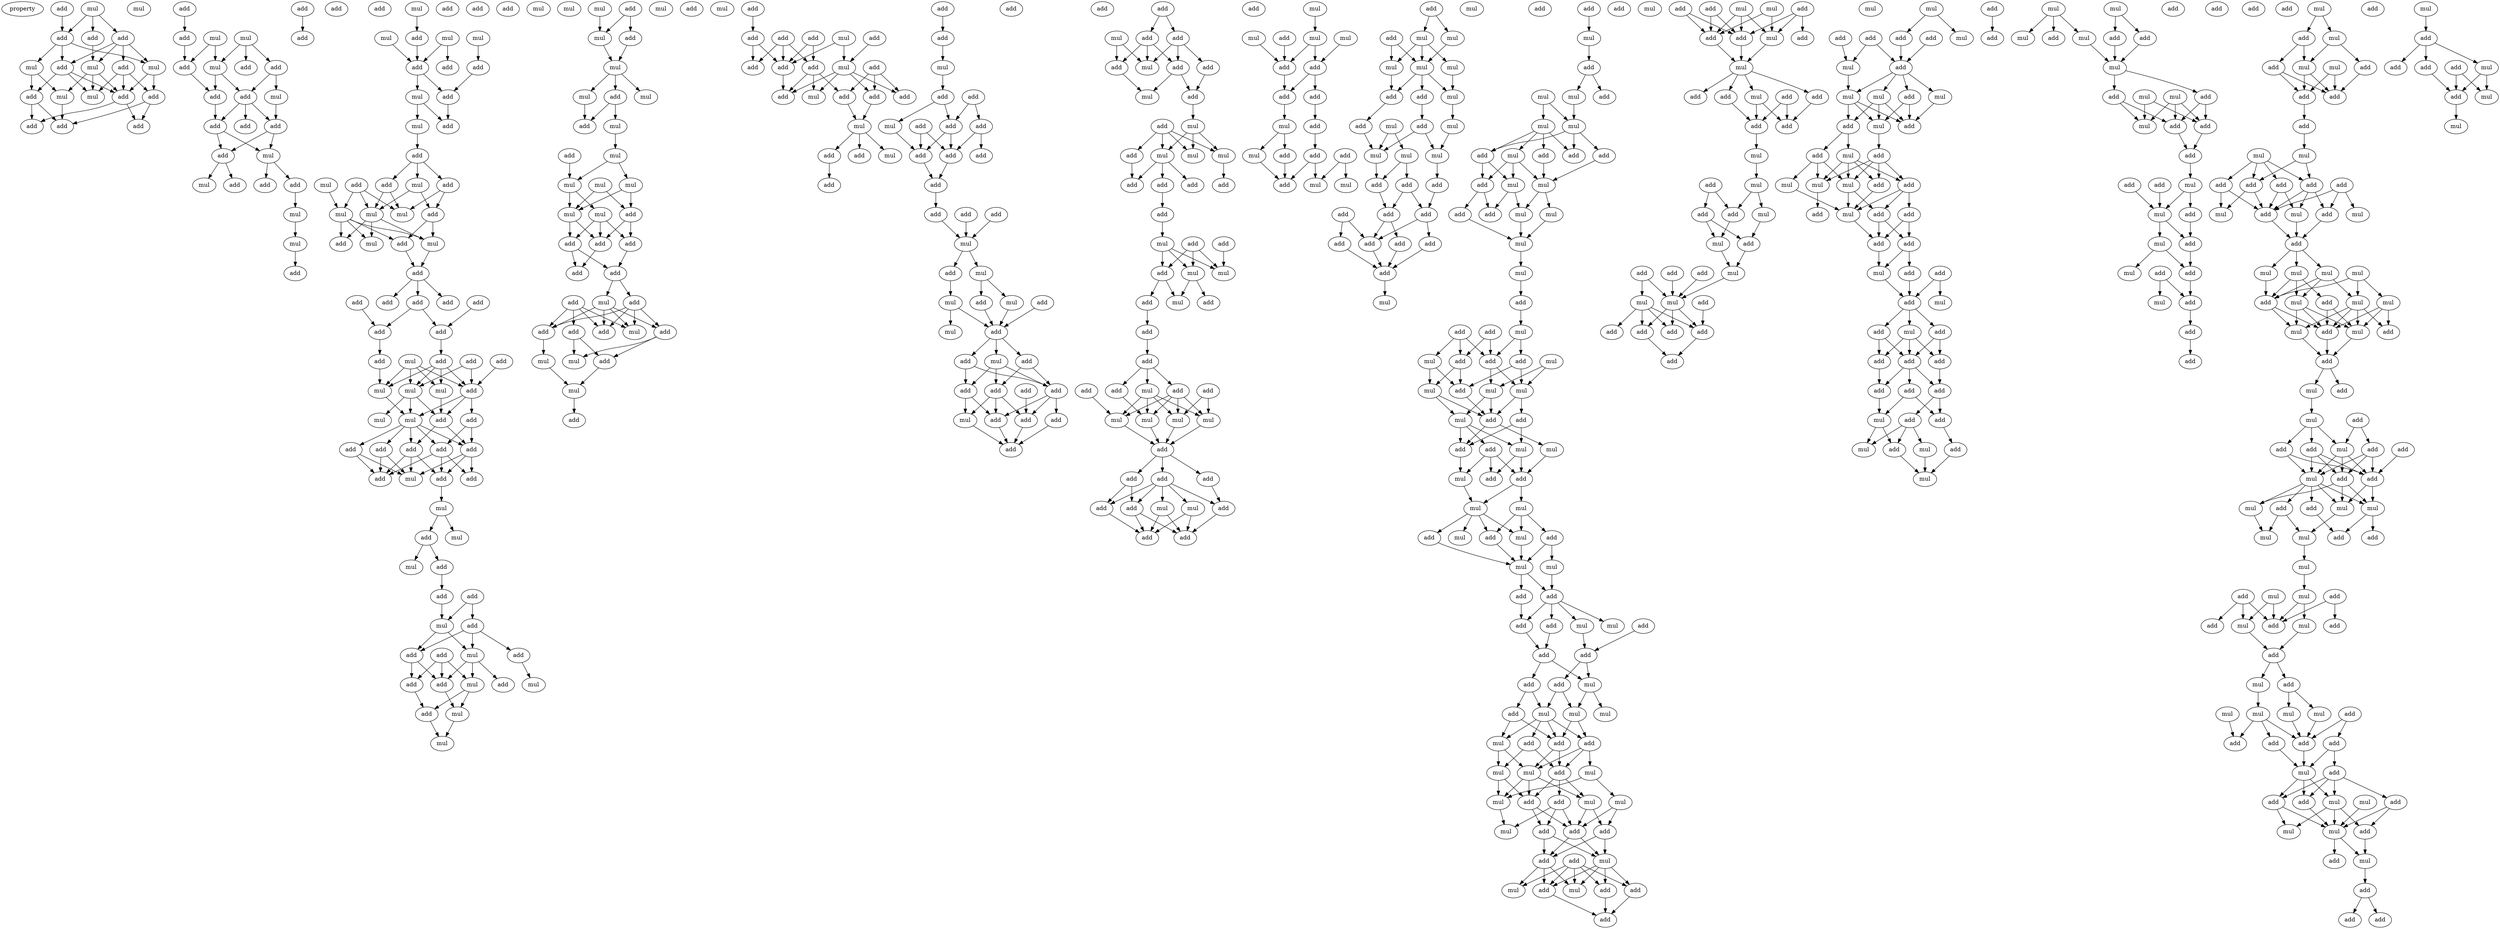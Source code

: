 digraph {
    node [fontcolor=black]
    property [mul=2,lf=1.9]
    0 [ label = mul ];
    1 [ label = mul ];
    2 [ label = add ];
    3 [ label = add ];
    4 [ label = add ];
    5 [ label = add ];
    6 [ label = mul ];
    7 [ label = add ];
    8 [ label = mul ];
    9 [ label = add ];
    10 [ label = mul ];
    11 [ label = mul ];
    12 [ label = add ];
    13 [ label = add ];
    14 [ label = add ];
    15 [ label = mul ];
    16 [ label = add ];
    17 [ label = add ];
    18 [ label = add ];
    19 [ label = add ];
    20 [ label = add ];
    21 [ label = mul ];
    22 [ label = mul ];
    23 [ label = add ];
    24 [ label = add ];
    25 [ label = mul ];
    26 [ label = add ];
    27 [ label = add ];
    28 [ label = add ];
    29 [ label = mul ];
    30 [ label = add ];
    31 [ label = add ];
    32 [ label = add ];
    33 [ label = add ];
    34 [ label = mul ];
    35 [ label = add ];
    36 [ label = add ];
    37 [ label = add ];
    38 [ label = mul ];
    39 [ label = add ];
    40 [ label = add ];
    41 [ label = mul ];
    42 [ label = add ];
    43 [ label = mul ];
    44 [ label = add ];
    45 [ label = add ];
    46 [ label = mul ];
    47 [ label = mul ];
    48 [ label = add ];
    49 [ label = mul ];
    50 [ label = mul ];
    51 [ label = add ];
    52 [ label = add ];
    53 [ label = add ];
    54 [ label = add ];
    55 [ label = mul ];
    56 [ label = mul ];
    57 [ label = add ];
    58 [ label = add ];
    59 [ label = add ];
    60 [ label = add ];
    61 [ label = add ];
    62 [ label = mul ];
    63 [ label = mul ];
    64 [ label = add ];
    65 [ label = mul ];
    66 [ label = mul ];
    67 [ label = mul ];
    68 [ label = mul ];
    69 [ label = add ];
    70 [ label = mul ];
    71 [ label = add ];
    72 [ label = add ];
    73 [ label = add ];
    74 [ label = add ];
    75 [ label = add ];
    76 [ label = add ];
    77 [ label = add ];
    78 [ label = add ];
    79 [ label = add ];
    80 [ label = mul ];
    81 [ label = add ];
    82 [ label = add ];
    83 [ label = add ];
    84 [ label = add ];
    85 [ label = mul ];
    86 [ label = add ];
    87 [ label = mul ];
    88 [ label = mul ];
    89 [ label = mul ];
    90 [ label = mul ];
    91 [ label = add ];
    92 [ label = add ];
    93 [ label = add ];
    94 [ label = add ];
    95 [ label = add ];
    96 [ label = add ];
    97 [ label = add ];
    98 [ label = add ];
    99 [ label = add ];
    100 [ label = mul ];
    101 [ label = add ];
    102 [ label = mul ];
    103 [ label = add ];
    104 [ label = add ];
    105 [ label = add ];
    106 [ label = mul ];
    107 [ label = mul ];
    108 [ label = add ];
    109 [ label = add ];
    110 [ label = add ];
    111 [ label = add ];
    112 [ label = mul ];
    113 [ label = add ];
    114 [ label = mul ];
    115 [ label = add ];
    116 [ label = add ];
    117 [ label = add ];
    118 [ label = mul ];
    119 [ label = add ];
    120 [ label = add ];
    121 [ label = mul ];
    122 [ label = mul ];
    123 [ label = add ];
    124 [ label = add ];
    125 [ label = mul ];
    126 [ label = mul ];
    127 [ label = mul ];
    128 [ label = mul ];
    129 [ label = add ];
    130 [ label = mul ];
    131 [ label = add ];
    132 [ label = mul ];
    133 [ label = add ];
    134 [ label = mul ];
    135 [ label = mul ];
    136 [ label = add ];
    137 [ label = mul ];
    138 [ label = add ];
    139 [ label = mul ];
    140 [ label = mul ];
    141 [ label = add ];
    142 [ label = mul ];
    143 [ label = mul ];
    144 [ label = mul ];
    145 [ label = add ];
    146 [ label = mul ];
    147 [ label = mul ];
    148 [ label = add ];
    149 [ label = add ];
    150 [ label = add ];
    151 [ label = add ];
    152 [ label = add ];
    153 [ label = mul ];
    154 [ label = add ];
    155 [ label = add ];
    156 [ label = mul ];
    157 [ label = add ];
    158 [ label = add ];
    159 [ label = add ];
    160 [ label = add ];
    161 [ label = mul ];
    162 [ label = add ];
    163 [ label = mul ];
    164 [ label = mul ];
    165 [ label = add ];
    166 [ label = mul ];
    167 [ label = add ];
    168 [ label = add ];
    169 [ label = add ];
    170 [ label = add ];
    171 [ label = mul ];
    172 [ label = add ];
    173 [ label = add ];
    174 [ label = add ];
    175 [ label = mul ];
    176 [ label = add ];
    177 [ label = add ];
    178 [ label = mul ];
    179 [ label = add ];
    180 [ label = add ];
    181 [ label = add ];
    182 [ label = add ];
    183 [ label = mul ];
    184 [ label = add ];
    185 [ label = add ];
    186 [ label = add ];
    187 [ label = add ];
    188 [ label = mul ];
    189 [ label = add ];
    190 [ label = add ];
    191 [ label = mul ];
    192 [ label = add ];
    193 [ label = add ];
    194 [ label = add ];
    195 [ label = mul ];
    196 [ label = add ];
    197 [ label = add ];
    198 [ label = add ];
    199 [ label = add ];
    200 [ label = add ];
    201 [ label = add ];
    202 [ label = add ];
    203 [ label = add ];
    204 [ label = add ];
    205 [ label = add ];
    206 [ label = mul ];
    207 [ label = add ];
    208 [ label = mul ];
    209 [ label = add ];
    210 [ label = add ];
    211 [ label = mul ];
    212 [ label = mul ];
    213 [ label = mul ];
    214 [ label = add ];
    215 [ label = add ];
    216 [ label = mul ];
    217 [ label = add ];
    218 [ label = add ];
    219 [ label = add ];
    220 [ label = add ];
    221 [ label = add ];
    222 [ label = add ];
    223 [ label = mul ];
    224 [ label = add ];
    225 [ label = add ];
    226 [ label = add ];
    227 [ label = add ];
    228 [ label = add ];
    229 [ label = add ];
    230 [ label = mul ];
    231 [ label = add ];
    232 [ label = mul ];
    233 [ label = add ];
    234 [ label = add ];
    235 [ label = mul ];
    236 [ label = add ];
    237 [ label = mul ];
    238 [ label = add ];
    239 [ label = mul ];
    240 [ label = add ];
    241 [ label = mul ];
    242 [ label = add ];
    243 [ label = mul ];
    244 [ label = add ];
    245 [ label = add ];
    246 [ label = add ];
    247 [ label = add ];
    248 [ label = add ];
    249 [ label = add ];
    250 [ label = add ];
    251 [ label = mul ];
    252 [ label = mul ];
    253 [ label = add ];
    254 [ label = mul ];
    255 [ label = add ];
    256 [ label = add ];
    257 [ label = mul ];
    258 [ label = add ];
    259 [ label = add ];
    260 [ label = add ];
    261 [ label = add ];
    262 [ label = add ];
    263 [ label = mul ];
    264 [ label = add ];
    265 [ label = mul ];
    266 [ label = mul ];
    267 [ label = mul ];
    268 [ label = mul ];
    269 [ label = add ];
    270 [ label = add ];
    271 [ label = add ];
    272 [ label = add ];
    273 [ label = mul ];
    274 [ label = add ];
    275 [ label = add ];
    276 [ label = mul ];
    277 [ label = add ];
    278 [ label = add ];
    279 [ label = add ];
    280 [ label = mul ];
    281 [ label = mul ];
    282 [ label = mul ];
    283 [ label = add ];
    284 [ label = mul ];
    285 [ label = add ];
    286 [ label = add ];
    287 [ label = add ];
    288 [ label = add ];
    289 [ label = mul ];
    290 [ label = add ];
    291 [ label = add ];
    292 [ label = add ];
    293 [ label = add ];
    294 [ label = mul ];
    295 [ label = mul ];
    296 [ label = add ];
    297 [ label = mul ];
    298 [ label = add ];
    299 [ label = add ];
    300 [ label = mul ];
    301 [ label = mul ];
    302 [ label = mul ];
    303 [ label = mul ];
    304 [ label = mul ];
    305 [ label = add ];
    306 [ label = add ];
    307 [ label = mul ];
    308 [ label = mul ];
    309 [ label = add ];
    310 [ label = add ];
    311 [ label = mul ];
    312 [ label = mul ];
    313 [ label = mul ];
    314 [ label = mul ];
    315 [ label = add ];
    316 [ label = add ];
    317 [ label = add ];
    318 [ label = add ];
    319 [ label = add ];
    320 [ label = add ];
    321 [ label = add ];
    322 [ label = add ];
    323 [ label = add ];
    324 [ label = mul ];
    325 [ label = add ];
    326 [ label = add ];
    327 [ label = add ];
    328 [ label = add ];
    329 [ label = mul ];
    330 [ label = mul ];
    331 [ label = add ];
    332 [ label = mul ];
    333 [ label = mul ];
    334 [ label = add ];
    335 [ label = mul ];
    336 [ label = mul ];
    337 [ label = mul ];
    338 [ label = add ];
    339 [ label = add ];
    340 [ label = add ];
    341 [ label = add ];
    342 [ label = mul ];
    343 [ label = add ];
    344 [ label = mul ];
    345 [ label = mul ];
    346 [ label = add ];
    347 [ label = mul ];
    348 [ label = add ];
    349 [ label = add ];
    350 [ label = mul ];
    351 [ label = mul ];
    352 [ label = mul ];
    353 [ label = add ];
    354 [ label = add ];
    355 [ label = mul ];
    356 [ label = add ];
    357 [ label = add ];
    358 [ label = mul ];
    359 [ label = add ];
    360 [ label = add ];
    361 [ label = mul ];
    362 [ label = add ];
    363 [ label = mul ];
    364 [ label = mul ];
    365 [ label = mul ];
    366 [ label = add ];
    367 [ label = mul ];
    368 [ label = add ];
    369 [ label = add ];
    370 [ label = add ];
    371 [ label = mul ];
    372 [ label = mul ];
    373 [ label = add ];
    374 [ label = add ];
    375 [ label = mul ];
    376 [ label = mul ];
    377 [ label = mul ];
    378 [ label = add ];
    379 [ label = mul ];
    380 [ label = add ];
    381 [ label = mul ];
    382 [ label = add ];
    383 [ label = mul ];
    384 [ label = mul ];
    385 [ label = add ];
    386 [ label = add ];
    387 [ label = mul ];
    388 [ label = add ];
    389 [ label = add ];
    390 [ label = add ];
    391 [ label = mul ];
    392 [ label = add ];
    393 [ label = add ];
    394 [ label = add ];
    395 [ label = mul ];
    396 [ label = add ];
    397 [ label = add ];
    398 [ label = mul ];
    399 [ label = mul ];
    400 [ label = mul ];
    401 [ label = add ];
    402 [ label = add ];
    403 [ label = mul ];
    404 [ label = add ];
    405 [ label = mul ];
    406 [ label = mul ];
    407 [ label = mul ];
    408 [ label = add ];
    409 [ label = add ];
    410 [ label = mul ];
    411 [ label = mul ];
    412 [ label = mul ];
    413 [ label = add ];
    414 [ label = add ];
    415 [ label = add ];
    416 [ label = mul ];
    417 [ label = add ];
    418 [ label = mul ];
    419 [ label = add ];
    420 [ label = add ];
    421 [ label = mul ];
    422 [ label = add ];
    423 [ label = add ];
    424 [ label = add ];
    425 [ label = mul ];
    426 [ label = add ];
    427 [ label = mul ];
    428 [ label = mul ];
    429 [ label = add ];
    430 [ label = add ];
    431 [ label = add ];
    432 [ label = add ];
    433 [ label = add ];
    434 [ label = mul ];
    435 [ label = add ];
    436 [ label = mul ];
    437 [ label = add ];
    438 [ label = mul ];
    439 [ label = add ];
    440 [ label = add ];
    441 [ label = add ];
    442 [ label = add ];
    443 [ label = add ];
    444 [ label = mul ];
    445 [ label = mul ];
    446 [ label = add ];
    447 [ label = mul ];
    448 [ label = add ];
    449 [ label = add ];
    450 [ label = mul ];
    451 [ label = add ];
    452 [ label = add ];
    453 [ label = add ];
    454 [ label = add ];
    455 [ label = mul ];
    456 [ label = mul ];
    457 [ label = add ];
    458 [ label = mul ];
    459 [ label = mul ];
    460 [ label = add ];
    461 [ label = add ];
    462 [ label = add ];
    463 [ label = add ];
    464 [ label = add ];
    465 [ label = mul ];
    466 [ label = add ];
    467 [ label = add ];
    468 [ label = add ];
    469 [ label = mul ];
    470 [ label = add ];
    471 [ label = mul ];
    472 [ label = add ];
    473 [ label = add ];
    474 [ label = mul ];
    475 [ label = mul ];
    476 [ label = mul ];
    477 [ label = mul ];
    478 [ label = add ];
    479 [ label = add ];
    480 [ label = add ];
    481 [ label = mul ];
    482 [ label = add ];
    483 [ label = mul ];
    484 [ label = mul ];
    485 [ label = mul ];
    486 [ label = add ];
    487 [ label = add ];
    488 [ label = add ];
    489 [ label = add ];
    490 [ label = mul ];
    491 [ label = add ];
    492 [ label = add ];
    493 [ label = add ];
    494 [ label = mul ];
    495 [ label = add ];
    496 [ label = add ];
    497 [ label = add ];
    498 [ label = mul ];
    499 [ label = add ];
    500 [ label = add ];
    501 [ label = mul ];
    502 [ label = add ];
    503 [ label = add ];
    504 [ label = add ];
    505 [ label = add ];
    506 [ label = add ];
    507 [ label = add ];
    508 [ label = add ];
    509 [ label = add ];
    510 [ label = mul ];
    511 [ label = add ];
    512 [ label = add ];
    513 [ label = mul ];
    514 [ label = mul ];
    515 [ label = mul ];
    516 [ label = add ];
    517 [ label = add ];
    518 [ label = mul ];
    519 [ label = mul ];
    520 [ label = add ];
    521 [ label = add ];
    522 [ label = mul ];
    523 [ label = add ];
    524 [ label = mul ];
    525 [ label = mul ];
    526 [ label = add ];
    527 [ label = mul ];
    528 [ label = add ];
    529 [ label = mul ];
    530 [ label = add ];
    531 [ label = mul ];
    532 [ label = add ];
    533 [ label = add ];
    534 [ label = add ];
    535 [ label = add ];
    536 [ label = add ];
    537 [ label = mul ];
    538 [ label = mul ];
    539 [ label = add ];
    540 [ label = add ];
    541 [ label = mul ];
    542 [ label = add ];
    543 [ label = add ];
    544 [ label = mul ];
    545 [ label = mul ];
    546 [ label = add ];
    547 [ label = add ];
    548 [ label = add ];
    549 [ label = add ];
    550 [ label = add ];
    551 [ label = add ];
    552 [ label = mul ];
    553 [ label = add ];
    554 [ label = mul ];
    555 [ label = add ];
    556 [ label = add ];
    557 [ label = mul ];
    558 [ label = mul ];
    559 [ label = add ];
    560 [ label = add ];
    561 [ label = add ];
    562 [ label = mul ];
    563 [ label = mul ];
    564 [ label = add ];
    565 [ label = add ];
    566 [ label = add ];
    567 [ label = add ];
    568 [ label = add ];
    569 [ label = mul ];
    570 [ label = add ];
    571 [ label = add ];
    572 [ label = mul ];
    573 [ label = mul ];
    574 [ label = add ];
    575 [ label = mul ];
    576 [ label = mul ];
    577 [ label = mul ];
    578 [ label = mul ];
    579 [ label = add ];
    580 [ label = add ];
    581 [ label = mul ];
    582 [ label = mul ];
    583 [ label = mul ];
    584 [ label = add ];
    585 [ label = mul ];
    586 [ label = add ];
    587 [ label = mul ];
    588 [ label = add ];
    589 [ label = mul ];
    590 [ label = add ];
    591 [ label = mul ];
    592 [ label = add ];
    593 [ label = add ];
    594 [ label = add ];
    595 [ label = mul ];
    596 [ label = add ];
    597 [ label = add ];
    598 [ label = mul ];
    599 [ label = add ];
    600 [ label = add ];
    601 [ label = mul ];
    602 [ label = mul ];
    603 [ label = mul ];
    604 [ label = add ];
    605 [ label = add ];
    606 [ label = add ];
    607 [ label = add ];
    608 [ label = add ];
    609 [ label = mul ];
    610 [ label = mul ];
    611 [ label = mul ];
    612 [ label = mul ];
    613 [ label = add ];
    614 [ label = mul ];
    615 [ label = add ];
    616 [ label = mul ];
    617 [ label = add ];
    618 [ label = add ];
    619 [ label = mul ];
    620 [ label = add ];
    621 [ label = add ];
    622 [ label = mul ];
    623 [ label = add ];
    624 [ label = add ];
    625 [ label = mul ];
    626 [ label = mul ];
    627 [ label = mul ];
    628 [ label = mul ];
    629 [ label = add ];
    630 [ label = add ];
    631 [ label = add ];
    632 [ label = add ];
    633 [ label = mul ];
    634 [ label = add ];
    635 [ label = add ];
    636 [ label = mul ];
    637 [ label = mul ];
    638 [ label = add ];
    639 [ label = add ];
    640 [ label = mul ];
    641 [ label = add ];
    642 [ label = mul ];
    643 [ label = mul ];
    644 [ label = add ];
    645 [ label = add ];
    646 [ label = add ];
    647 [ label = add ];
    648 [ label = mul ];
    649 [ label = add ];
    650 [ label = add ];
    651 [ label = add ];
    652 [ label = add ];
    653 [ label = mul ];
    654 [ label = add ];
    655 [ label = mul ];
    656 [ label = mul ];
    0 -> 3 [ name = 0 ];
    0 -> 4 [ name = 1 ];
    0 -> 5 [ name = 2 ];
    2 -> 3 [ name = 3 ];
    3 -> 6 [ name = 4 ];
    3 -> 7 [ name = 5 ];
    3 -> 8 [ name = 6 ];
    4 -> 7 [ name = 7 ];
    4 -> 8 [ name = 8 ];
    4 -> 9 [ name = 9 ];
    4 -> 10 [ name = 10 ];
    5 -> 10 [ name = 11 ];
    6 -> 11 [ name = 12 ];
    6 -> 12 [ name = 13 ];
    7 -> 12 [ name = 14 ];
    7 -> 14 [ name = 15 ];
    7 -> 15 [ name = 16 ];
    8 -> 13 [ name = 17 ];
    8 -> 14 [ name = 18 ];
    9 -> 13 [ name = 19 ];
    9 -> 14 [ name = 20 ];
    9 -> 15 [ name = 21 ];
    10 -> 11 [ name = 22 ];
    10 -> 14 [ name = 23 ];
    10 -> 15 [ name = 24 ];
    11 -> 17 [ name = 25 ];
    12 -> 16 [ name = 26 ];
    12 -> 17 [ name = 27 ];
    13 -> 17 [ name = 28 ];
    13 -> 18 [ name = 29 ];
    14 -> 16 [ name = 30 ];
    14 -> 18 [ name = 31 ];
    19 -> 20 [ name = 32 ];
    20 -> 26 [ name = 33 ];
    21 -> 23 [ name = 34 ];
    21 -> 24 [ name = 35 ];
    21 -> 25 [ name = 36 ];
    22 -> 25 [ name = 37 ];
    22 -> 26 [ name = 38 ];
    23 -> 28 [ name = 39 ];
    23 -> 29 [ name = 40 ];
    25 -> 27 [ name = 41 ];
    25 -> 28 [ name = 42 ];
    26 -> 27 [ name = 43 ];
    27 -> 32 [ name = 44 ];
    28 -> 30 [ name = 45 ];
    28 -> 31 [ name = 46 ];
    28 -> 32 [ name = 47 ];
    29 -> 31 [ name = 48 ];
    31 -> 33 [ name = 49 ];
    31 -> 34 [ name = 50 ];
    32 -> 33 [ name = 51 ];
    32 -> 34 [ name = 52 ];
    33 -> 38 [ name = 53 ];
    33 -> 39 [ name = 54 ];
    34 -> 37 [ name = 55 ];
    34 -> 40 [ name = 56 ];
    35 -> 36 [ name = 57 ];
    40 -> 41 [ name = 58 ];
    41 -> 43 [ name = 59 ];
    43 -> 45 [ name = 60 ];
    46 -> 48 [ name = 61 ];
    47 -> 51 [ name = 62 ];
    48 -> 51 [ name = 63 ];
    49 -> 51 [ name = 64 ];
    49 -> 52 [ name = 65 ];
    50 -> 53 [ name = 66 ];
    51 -> 54 [ name = 67 ];
    51 -> 55 [ name = 68 ];
    53 -> 54 [ name = 69 ];
    54 -> 57 [ name = 70 ];
    55 -> 56 [ name = 71 ];
    55 -> 57 [ name = 72 ];
    56 -> 58 [ name = 73 ];
    58 -> 60 [ name = 74 ];
    58 -> 61 [ name = 75 ];
    58 -> 62 [ name = 76 ];
    59 -> 65 [ name = 77 ];
    59 -> 66 [ name = 78 ];
    59 -> 67 [ name = 79 ];
    60 -> 64 [ name = 80 ];
    60 -> 67 [ name = 81 ];
    61 -> 66 [ name = 82 ];
    61 -> 67 [ name = 83 ];
    62 -> 64 [ name = 84 ];
    62 -> 66 [ name = 85 ];
    63 -> 65 [ name = 86 ];
    64 -> 70 [ name = 87 ];
    64 -> 71 [ name = 88 ];
    65 -> 68 [ name = 89 ];
    65 -> 69 [ name = 90 ];
    65 -> 70 [ name = 91 ];
    65 -> 71 [ name = 92 ];
    66 -> 68 [ name = 93 ];
    66 -> 69 [ name = 94 ];
    66 -> 70 [ name = 95 ];
    70 -> 72 [ name = 96 ];
    71 -> 72 [ name = 97 ];
    72 -> 74 [ name = 98 ];
    72 -> 76 [ name = 99 ];
    72 -> 77 [ name = 100 ];
    73 -> 79 [ name = 101 ];
    75 -> 78 [ name = 102 ];
    77 -> 78 [ name = 103 ];
    77 -> 79 [ name = 104 ];
    78 -> 81 [ name = 105 ];
    79 -> 84 [ name = 106 ];
    80 -> 85 [ name = 107 ];
    80 -> 86 [ name = 108 ];
    80 -> 87 [ name = 109 ];
    80 -> 88 [ name = 110 ];
    81 -> 88 [ name = 111 ];
    82 -> 86 [ name = 112 ];
    83 -> 86 [ name = 113 ];
    83 -> 87 [ name = 114 ];
    84 -> 85 [ name = 115 ];
    84 -> 86 [ name = 116 ];
    84 -> 87 [ name = 117 ];
    84 -> 88 [ name = 118 ];
    85 -> 92 [ name = 119 ];
    86 -> 90 [ name = 120 ];
    86 -> 91 [ name = 121 ];
    86 -> 92 [ name = 122 ];
    87 -> 89 [ name = 123 ];
    87 -> 90 [ name = 124 ];
    87 -> 92 [ name = 125 ];
    88 -> 90 [ name = 126 ];
    90 -> 93 [ name = 127 ];
    90 -> 94 [ name = 128 ];
    90 -> 95 [ name = 129 ];
    90 -> 96 [ name = 130 ];
    90 -> 97 [ name = 131 ];
    91 -> 93 [ name = 132 ];
    91 -> 94 [ name = 133 ];
    92 -> 94 [ name = 134 ];
    92 -> 95 [ name = 135 ];
    93 -> 98 [ name = 136 ];
    93 -> 99 [ name = 137 ];
    93 -> 101 [ name = 138 ];
    94 -> 98 [ name = 139 ];
    94 -> 100 [ name = 140 ];
    94 -> 101 [ name = 141 ];
    95 -> 98 [ name = 142 ];
    95 -> 99 [ name = 143 ];
    95 -> 100 [ name = 144 ];
    96 -> 99 [ name = 145 ];
    96 -> 100 [ name = 146 ];
    97 -> 99 [ name = 147 ];
    97 -> 100 [ name = 148 ];
    98 -> 102 [ name = 149 ];
    102 -> 104 [ name = 150 ];
    102 -> 106 [ name = 151 ];
    104 -> 107 [ name = 152 ];
    104 -> 108 [ name = 153 ];
    108 -> 110 [ name = 154 ];
    110 -> 114 [ name = 155 ];
    111 -> 113 [ name = 156 ];
    111 -> 114 [ name = 157 ];
    113 -> 115 [ name = 158 ];
    113 -> 117 [ name = 159 ];
    113 -> 118 [ name = 160 ];
    114 -> 117 [ name = 161 ];
    114 -> 118 [ name = 162 ];
    115 -> 122 [ name = 163 ];
    116 -> 120 [ name = 164 ];
    116 -> 121 [ name = 165 ];
    116 -> 123 [ name = 166 ];
    117 -> 120 [ name = 167 ];
    117 -> 123 [ name = 168 ];
    118 -> 119 [ name = 169 ];
    118 -> 121 [ name = 170 ];
    118 -> 123 [ name = 171 ];
    120 -> 124 [ name = 172 ];
    121 -> 124 [ name = 173 ];
    121 -> 125 [ name = 174 ];
    123 -> 125 [ name = 175 ];
    124 -> 127 [ name = 176 ];
    125 -> 127 [ name = 177 ];
    128 -> 130 [ name = 178 ];
    129 -> 130 [ name = 179 ];
    129 -> 131 [ name = 180 ];
    130 -> 134 [ name = 181 ];
    131 -> 134 [ name = 182 ];
    134 -> 135 [ name = 183 ];
    134 -> 136 [ name = 184 ];
    134 -> 137 [ name = 185 ];
    135 -> 138 [ name = 186 ];
    136 -> 138 [ name = 187 ];
    136 -> 139 [ name = 188 ];
    139 -> 140 [ name = 189 ];
    140 -> 142 [ name = 190 ];
    140 -> 143 [ name = 191 ];
    141 -> 142 [ name = 192 ];
    142 -> 146 [ name = 193 ];
    142 -> 147 [ name = 194 ];
    143 -> 145 [ name = 195 ];
    143 -> 146 [ name = 196 ];
    144 -> 145 [ name = 197 ];
    144 -> 146 [ name = 198 ];
    145 -> 149 [ name = 199 ];
    145 -> 150 [ name = 200 ];
    146 -> 148 [ name = 201 ];
    146 -> 150 [ name = 202 ];
    147 -> 148 [ name = 203 ];
    147 -> 149 [ name = 204 ];
    147 -> 150 [ name = 205 ];
    148 -> 151 [ name = 206 ];
    148 -> 152 [ name = 207 ];
    149 -> 152 [ name = 208 ];
    150 -> 151 [ name = 209 ];
    152 -> 153 [ name = 210 ];
    152 -> 154 [ name = 211 ];
    153 -> 156 [ name = 212 ];
    153 -> 157 [ name = 213 ];
    153 -> 158 [ name = 214 ];
    153 -> 159 [ name = 215 ];
    154 -> 156 [ name = 216 ];
    154 -> 157 [ name = 217 ];
    154 -> 158 [ name = 218 ];
    154 -> 159 [ name = 219 ];
    155 -> 156 [ name = 220 ];
    155 -> 158 [ name = 221 ];
    155 -> 159 [ name = 222 ];
    155 -> 160 [ name = 223 ];
    157 -> 162 [ name = 224 ];
    157 -> 163 [ name = 225 ];
    159 -> 161 [ name = 226 ];
    160 -> 162 [ name = 227 ];
    160 -> 163 [ name = 228 ];
    161 -> 164 [ name = 229 ];
    162 -> 164 [ name = 230 ];
    164 -> 165 [ name = 231 ];
    167 -> 170 [ name = 232 ];
    168 -> 173 [ name = 233 ];
    168 -> 174 [ name = 234 ];
    168 -> 176 [ name = 235 ];
    169 -> 175 [ name = 236 ];
    170 -> 173 [ name = 237 ];
    170 -> 174 [ name = 238 ];
    171 -> 173 [ name = 239 ];
    171 -> 175 [ name = 240 ];
    172 -> 173 [ name = 241 ];
    172 -> 176 [ name = 242 ];
    173 -> 179 [ name = 243 ];
    175 -> 178 [ name = 244 ];
    175 -> 179 [ name = 245 ];
    175 -> 181 [ name = 246 ];
    175 -> 182 [ name = 247 ];
    176 -> 178 [ name = 248 ];
    176 -> 179 [ name = 249 ];
    176 -> 180 [ name = 250 ];
    177 -> 180 [ name = 251 ];
    177 -> 181 [ name = 252 ];
    177 -> 182 [ name = 253 ];
    180 -> 183 [ name = 254 ];
    181 -> 183 [ name = 255 ];
    183 -> 185 [ name = 256 ];
    183 -> 186 [ name = 257 ];
    183 -> 188 [ name = 258 ];
    184 -> 189 [ name = 259 ];
    185 -> 190 [ name = 260 ];
    189 -> 191 [ name = 261 ];
    191 -> 192 [ name = 262 ];
    192 -> 195 [ name = 263 ];
    192 -> 196 [ name = 264 ];
    193 -> 196 [ name = 265 ];
    193 -> 197 [ name = 266 ];
    194 -> 199 [ name = 267 ];
    194 -> 200 [ name = 268 ];
    195 -> 199 [ name = 269 ];
    196 -> 199 [ name = 270 ];
    196 -> 200 [ name = 271 ];
    197 -> 198 [ name = 272 ];
    197 -> 200 [ name = 273 ];
    199 -> 201 [ name = 274 ];
    200 -> 201 [ name = 275 ];
    201 -> 202 [ name = 276 ];
    202 -> 206 [ name = 277 ];
    204 -> 206 [ name = 278 ];
    205 -> 206 [ name = 279 ];
    206 -> 207 [ name = 280 ];
    206 -> 208 [ name = 281 ];
    207 -> 211 [ name = 282 ];
    208 -> 210 [ name = 283 ];
    208 -> 212 [ name = 284 ];
    209 -> 214 [ name = 285 ];
    210 -> 214 [ name = 286 ];
    211 -> 213 [ name = 287 ];
    211 -> 214 [ name = 288 ];
    212 -> 214 [ name = 289 ];
    214 -> 215 [ name = 290 ];
    214 -> 216 [ name = 291 ];
    214 -> 217 [ name = 292 ];
    215 -> 219 [ name = 293 ];
    215 -> 221 [ name = 294 ];
    216 -> 218 [ name = 295 ];
    216 -> 219 [ name = 296 ];
    216 -> 221 [ name = 297 ];
    217 -> 218 [ name = 298 ];
    217 -> 221 [ name = 299 ];
    218 -> 223 [ name = 300 ];
    218 -> 224 [ name = 301 ];
    218 -> 225 [ name = 302 ];
    219 -> 223 [ name = 303 ];
    219 -> 224 [ name = 304 ];
    220 -> 225 [ name = 305 ];
    221 -> 222 [ name = 306 ];
    221 -> 224 [ name = 307 ];
    221 -> 225 [ name = 308 ];
    222 -> 226 [ name = 309 ];
    223 -> 226 [ name = 310 ];
    224 -> 226 [ name = 311 ];
    225 -> 226 [ name = 312 ];
    227 -> 228 [ name = 313 ];
    227 -> 229 [ name = 314 ];
    228 -> 231 [ name = 315 ];
    228 -> 232 [ name = 316 ];
    228 -> 233 [ name = 317 ];
    229 -> 231 [ name = 318 ];
    229 -> 232 [ name = 319 ];
    229 -> 234 [ name = 320 ];
    230 -> 232 [ name = 321 ];
    230 -> 233 [ name = 322 ];
    231 -> 235 [ name = 323 ];
    231 -> 236 [ name = 324 ];
    233 -> 235 [ name = 325 ];
    234 -> 236 [ name = 326 ];
    236 -> 237 [ name = 327 ];
    237 -> 239 [ name = 328 ];
    237 -> 241 [ name = 329 ];
    237 -> 243 [ name = 330 ];
    238 -> 239 [ name = 331 ];
    238 -> 240 [ name = 332 ];
    238 -> 241 [ name = 333 ];
    238 -> 243 [ name = 334 ];
    239 -> 245 [ name = 335 ];
    240 -> 246 [ name = 336 ];
    243 -> 244 [ name = 337 ];
    243 -> 246 [ name = 338 ];
    243 -> 247 [ name = 339 ];
    244 -> 248 [ name = 340 ];
    248 -> 251 [ name = 341 ];
    249 -> 254 [ name = 342 ];
    250 -> 252 [ name = 343 ];
    250 -> 253 [ name = 344 ];
    250 -> 254 [ name = 345 ];
    251 -> 252 [ name = 346 ];
    251 -> 253 [ name = 347 ];
    251 -> 254 [ name = 348 ];
    252 -> 255 [ name = 349 ];
    252 -> 257 [ name = 350 ];
    253 -> 256 [ name = 351 ];
    253 -> 257 [ name = 352 ];
    256 -> 258 [ name = 353 ];
    258 -> 259 [ name = 354 ];
    259 -> 260 [ name = 355 ];
    259 -> 263 [ name = 356 ];
    259 -> 264 [ name = 357 ];
    260 -> 265 [ name = 358 ];
    260 -> 266 [ name = 359 ];
    260 -> 267 [ name = 360 ];
    260 -> 268 [ name = 361 ];
    261 -> 265 [ name = 362 ];
    262 -> 266 [ name = 363 ];
    262 -> 268 [ name = 364 ];
    263 -> 265 [ name = 365 ];
    263 -> 266 [ name = 366 ];
    263 -> 267 [ name = 367 ];
    263 -> 268 [ name = 368 ];
    264 -> 267 [ name = 369 ];
    265 -> 269 [ name = 370 ];
    266 -> 269 [ name = 371 ];
    267 -> 269 [ name = 372 ];
    268 -> 269 [ name = 373 ];
    269 -> 270 [ name = 374 ];
    269 -> 271 [ name = 375 ];
    269 -> 272 [ name = 376 ];
    270 -> 274 [ name = 377 ];
    270 -> 275 [ name = 378 ];
    271 -> 273 [ name = 379 ];
    271 -> 274 [ name = 380 ];
    271 -> 275 [ name = 381 ];
    271 -> 276 [ name = 382 ];
    271 -> 277 [ name = 383 ];
    272 -> 277 [ name = 384 ];
    273 -> 278 [ name = 385 ];
    273 -> 279 [ name = 386 ];
    274 -> 279 [ name = 387 ];
    275 -> 278 [ name = 388 ];
    275 -> 279 [ name = 389 ];
    276 -> 278 [ name = 390 ];
    276 -> 279 [ name = 391 ];
    277 -> 278 [ name = 392 ];
    280 -> 284 [ name = 393 ];
    281 -> 286 [ name = 394 ];
    282 -> 285 [ name = 395 ];
    283 -> 286 [ name = 396 ];
    284 -> 285 [ name = 397 ];
    284 -> 286 [ name = 398 ];
    285 -> 287 [ name = 399 ];
    285 -> 288 [ name = 400 ];
    286 -> 288 [ name = 401 ];
    287 -> 290 [ name = 402 ];
    288 -> 289 [ name = 403 ];
    289 -> 291 [ name = 404 ];
    289 -> 294 [ name = 405 ];
    290 -> 292 [ name = 406 ];
    291 -> 296 [ name = 407 ];
    292 -> 296 [ name = 408 ];
    292 -> 297 [ name = 409 ];
    293 -> 295 [ name = 410 ];
    293 -> 297 [ name = 411 ];
    294 -> 296 [ name = 412 ];
    298 -> 300 [ name = 413 ];
    298 -> 301 [ name = 414 ];
    299 -> 302 [ name = 415 ];
    299 -> 303 [ name = 416 ];
    300 -> 303 [ name = 417 ];
    301 -> 302 [ name = 418 ];
    301 -> 303 [ name = 419 ];
    301 -> 304 [ name = 420 ];
    302 -> 306 [ name = 421 ];
    303 -> 305 [ name = 422 ];
    303 -> 306 [ name = 423 ];
    303 -> 307 [ name = 424 ];
    304 -> 307 [ name = 425 ];
    305 -> 310 [ name = 426 ];
    306 -> 309 [ name = 427 ];
    307 -> 308 [ name = 428 ];
    308 -> 313 [ name = 429 ];
    309 -> 312 [ name = 430 ];
    310 -> 312 [ name = 431 ];
    310 -> 313 [ name = 432 ];
    311 -> 312 [ name = 433 ];
    311 -> 314 [ name = 434 ];
    312 -> 316 [ name = 435 ];
    313 -> 317 [ name = 436 ];
    314 -> 315 [ name = 437 ];
    314 -> 316 [ name = 438 ];
    315 -> 319 [ name = 439 ];
    315 -> 320 [ name = 440 ];
    316 -> 319 [ name = 441 ];
    317 -> 320 [ name = 442 ];
    318 -> 321 [ name = 443 ];
    318 -> 322 [ name = 444 ];
    319 -> 321 [ name = 445 ];
    319 -> 325 [ name = 446 ];
    320 -> 321 [ name = 447 ];
    320 -> 323 [ name = 448 ];
    321 -> 326 [ name = 449 ];
    322 -> 326 [ name = 450 ];
    323 -> 326 [ name = 451 ];
    325 -> 326 [ name = 452 ];
    326 -> 329 [ name = 453 ];
    328 -> 330 [ name = 454 ];
    330 -> 331 [ name = 455 ];
    331 -> 332 [ name = 456 ];
    331 -> 334 [ name = 457 ];
    332 -> 335 [ name = 458 ];
    333 -> 335 [ name = 459 ];
    333 -> 336 [ name = 460 ];
    335 -> 338 [ name = 461 ];
    335 -> 339 [ name = 462 ];
    335 -> 341 [ name = 463 ];
    336 -> 337 [ name = 464 ];
    336 -> 338 [ name = 465 ];
    336 -> 340 [ name = 466 ];
    336 -> 341 [ name = 467 ];
    337 -> 342 [ name = 468 ];
    337 -> 343 [ name = 469 ];
    337 -> 344 [ name = 470 ];
    339 -> 342 [ name = 471 ];
    340 -> 342 [ name = 472 ];
    341 -> 343 [ name = 473 ];
    341 -> 344 [ name = 474 ];
    342 -> 345 [ name = 475 ];
    342 -> 347 [ name = 476 ];
    343 -> 348 [ name = 477 ];
    343 -> 349 [ name = 478 ];
    344 -> 347 [ name = 479 ];
    344 -> 349 [ name = 480 ];
    345 -> 350 [ name = 481 ];
    347 -> 350 [ name = 482 ];
    348 -> 350 [ name = 483 ];
    350 -> 352 [ name = 484 ];
    352 -> 353 [ name = 485 ];
    353 -> 355 [ name = 486 ];
    354 -> 357 [ name = 487 ];
    354 -> 360 [ name = 488 ];
    355 -> 359 [ name = 489 ];
    355 -> 360 [ name = 490 ];
    356 -> 357 [ name = 491 ];
    356 -> 360 [ name = 492 ];
    356 -> 361 [ name = 493 ];
    357 -> 362 [ name = 494 ];
    357 -> 364 [ name = 495 ];
    358 -> 363 [ name = 496 ];
    358 -> 365 [ name = 497 ];
    359 -> 362 [ name = 498 ];
    359 -> 363 [ name = 499 ];
    360 -> 363 [ name = 500 ];
    360 -> 365 [ name = 501 ];
    361 -> 362 [ name = 502 ];
    361 -> 364 [ name = 503 ];
    362 -> 366 [ name = 504 ];
    363 -> 366 [ name = 505 ];
    363 -> 368 [ name = 506 ];
    364 -> 366 [ name = 507 ];
    364 -> 367 [ name = 508 ];
    365 -> 366 [ name = 509 ];
    365 -> 367 [ name = 510 ];
    366 -> 369 [ name = 511 ];
    366 -> 371 [ name = 512 ];
    367 -> 369 [ name = 513 ];
    367 -> 370 [ name = 514 ];
    367 -> 372 [ name = 515 ];
    368 -> 369 [ name = 516 ];
    368 -> 372 [ name = 517 ];
    369 -> 375 [ name = 518 ];
    370 -> 373 [ name = 519 ];
    370 -> 374 [ name = 520 ];
    370 -> 375 [ name = 521 ];
    371 -> 373 [ name = 522 ];
    372 -> 373 [ name = 523 ];
    372 -> 374 [ name = 524 ];
    373 -> 376 [ name = 525 ];
    373 -> 377 [ name = 526 ];
    375 -> 377 [ name = 527 ];
    376 -> 378 [ name = 528 ];
    376 -> 380 [ name = 529 ];
    376 -> 381 [ name = 530 ];
    377 -> 379 [ name = 531 ];
    377 -> 380 [ name = 532 ];
    377 -> 381 [ name = 533 ];
    377 -> 382 [ name = 534 ];
    378 -> 383 [ name = 535 ];
    378 -> 384 [ name = 536 ];
    380 -> 384 [ name = 537 ];
    381 -> 384 [ name = 538 ];
    382 -> 384 [ name = 539 ];
    383 -> 386 [ name = 540 ];
    384 -> 385 [ name = 541 ];
    384 -> 386 [ name = 542 ];
    385 -> 389 [ name = 543 ];
    386 -> 387 [ name = 544 ];
    386 -> 389 [ name = 545 ];
    386 -> 390 [ name = 546 ];
    386 -> 391 [ name = 547 ];
    387 -> 393 [ name = 548 ];
    388 -> 393 [ name = 549 ];
    389 -> 392 [ name = 550 ];
    390 -> 392 [ name = 551 ];
    392 -> 394 [ name = 552 ];
    392 -> 395 [ name = 553 ];
    393 -> 395 [ name = 554 ];
    393 -> 396 [ name = 555 ];
    394 -> 397 [ name = 556 ];
    394 -> 399 [ name = 557 ];
    395 -> 398 [ name = 558 ];
    395 -> 400 [ name = 559 ];
    396 -> 399 [ name = 560 ];
    396 -> 400 [ name = 561 ];
    397 -> 403 [ name = 562 ];
    397 -> 404 [ name = 563 ];
    399 -> 401 [ name = 564 ];
    399 -> 402 [ name = 565 ];
    399 -> 403 [ name = 566 ];
    399 -> 404 [ name = 567 ];
    400 -> 402 [ name = 568 ];
    400 -> 404 [ name = 569 ];
    401 -> 406 [ name = 570 ];
    401 -> 408 [ name = 571 ];
    402 -> 405 [ name = 572 ];
    402 -> 407 [ name = 573 ];
    402 -> 408 [ name = 574 ];
    403 -> 405 [ name = 575 ];
    403 -> 406 [ name = 576 ];
    404 -> 405 [ name = 577 ];
    404 -> 408 [ name = 578 ];
    405 -> 409 [ name = 579 ];
    405 -> 410 [ name = 580 ];
    405 -> 411 [ name = 581 ];
    406 -> 409 [ name = 582 ];
    406 -> 410 [ name = 583 ];
    407 -> 410 [ name = 584 ];
    407 -> 412 [ name = 585 ];
    408 -> 409 [ name = 586 ];
    408 -> 411 [ name = 587 ];
    408 -> 413 [ name = 588 ];
    409 -> 415 [ name = 589 ];
    409 -> 417 [ name = 590 ];
    410 -> 416 [ name = 591 ];
    411 -> 414 [ name = 592 ];
    411 -> 415 [ name = 593 ];
    412 -> 414 [ name = 594 ];
    412 -> 415 [ name = 595 ];
    413 -> 415 [ name = 596 ];
    413 -> 416 [ name = 597 ];
    413 -> 417 [ name = 598 ];
    414 -> 418 [ name = 599 ];
    414 -> 420 [ name = 600 ];
    415 -> 418 [ name = 601 ];
    415 -> 420 [ name = 602 ];
    417 -> 418 [ name = 603 ];
    417 -> 420 [ name = 604 ];
    418 -> 422 [ name = 605 ];
    418 -> 423 [ name = 606 ];
    418 -> 424 [ name = 607 ];
    418 -> 425 [ name = 608 ];
    419 -> 421 [ name = 609 ];
    419 -> 422 [ name = 610 ];
    419 -> 423 [ name = 611 ];
    419 -> 424 [ name = 612 ];
    419 -> 425 [ name = 613 ];
    420 -> 421 [ name = 614 ];
    420 -> 424 [ name = 615 ];
    420 -> 425 [ name = 616 ];
    422 -> 426 [ name = 617 ];
    423 -> 426 [ name = 618 ];
    424 -> 426 [ name = 619 ];
    427 -> 432 [ name = 620 ];
    427 -> 433 [ name = 621 ];
    427 -> 434 [ name = 622 ];
    428 -> 433 [ name = 623 ];
    428 -> 434 [ name = 624 ];
    429 -> 432 [ name = 625 ];
    429 -> 434 [ name = 626 ];
    429 -> 435 [ name = 627 ];
    430 -> 432 [ name = 628 ];
    430 -> 433 [ name = 629 ];
    431 -> 432 [ name = 630 ];
    431 -> 433 [ name = 631 ];
    432 -> 436 [ name = 632 ];
    433 -> 436 [ name = 633 ];
    434 -> 436 [ name = 634 ];
    436 -> 437 [ name = 635 ];
    436 -> 438 [ name = 636 ];
    436 -> 440 [ name = 637 ];
    436 -> 441 [ name = 638 ];
    437 -> 443 [ name = 639 ];
    438 -> 442 [ name = 640 ];
    438 -> 443 [ name = 641 ];
    439 -> 442 [ name = 642 ];
    439 -> 443 [ name = 643 ];
    440 -> 442 [ name = 644 ];
    443 -> 444 [ name = 645 ];
    444 -> 445 [ name = 646 ];
    445 -> 447 [ name = 647 ];
    445 -> 448 [ name = 648 ];
    446 -> 448 [ name = 649 ];
    446 -> 449 [ name = 650 ];
    447 -> 451 [ name = 651 ];
    448 -> 450 [ name = 652 ];
    449 -> 450 [ name = 653 ];
    449 -> 451 [ name = 654 ];
    450 -> 455 [ name = 655 ];
    451 -> 455 [ name = 656 ];
    452 -> 458 [ name = 657 ];
    453 -> 458 [ name = 658 ];
    454 -> 456 [ name = 659 ];
    454 -> 458 [ name = 660 ];
    455 -> 458 [ name = 661 ];
    456 -> 460 [ name = 662 ];
    456 -> 461 [ name = 663 ];
    456 -> 462 [ name = 664 ];
    456 -> 463 [ name = 665 ];
    457 -> 463 [ name = 666 ];
    458 -> 461 [ name = 667 ];
    458 -> 462 [ name = 668 ];
    458 -> 463 [ name = 669 ];
    462 -> 464 [ name = 670 ];
    463 -> 464 [ name = 671 ];
    465 -> 467 [ name = 672 ];
    465 -> 469 [ name = 673 ];
    466 -> 471 [ name = 674 ];
    467 -> 472 [ name = 675 ];
    468 -> 472 [ name = 676 ];
    470 -> 471 [ name = 677 ];
    470 -> 472 [ name = 678 ];
    471 -> 474 [ name = 679 ];
    472 -> 473 [ name = 680 ];
    472 -> 474 [ name = 681 ];
    472 -> 475 [ name = 682 ];
    472 -> 476 [ name = 683 ];
    473 -> 477 [ name = 684 ];
    473 -> 478 [ name = 685 ];
    474 -> 477 [ name = 686 ];
    474 -> 478 [ name = 687 ];
    474 -> 479 [ name = 688 ];
    475 -> 477 [ name = 689 ];
    475 -> 478 [ name = 690 ];
    475 -> 479 [ name = 691 ];
    476 -> 478 [ name = 692 ];
    477 -> 482 [ name = 693 ];
    479 -> 480 [ name = 694 ];
    479 -> 481 [ name = 695 ];
    480 -> 483 [ name = 696 ];
    480 -> 484 [ name = 697 ];
    480 -> 485 [ name = 698 ];
    481 -> 484 [ name = 699 ];
    481 -> 485 [ name = 700 ];
    481 -> 486 [ name = 701 ];
    481 -> 487 [ name = 702 ];
    482 -> 484 [ name = 703 ];
    482 -> 485 [ name = 704 ];
    482 -> 486 [ name = 705 ];
    482 -> 487 [ name = 706 ];
    483 -> 490 [ name = 707 ];
    484 -> 491 [ name = 708 ];
    485 -> 488 [ name = 709 ];
    485 -> 490 [ name = 710 ];
    486 -> 488 [ name = 711 ];
    486 -> 489 [ name = 712 ];
    486 -> 490 [ name = 713 ];
    487 -> 490 [ name = 714 ];
    488 -> 492 [ name = 715 ];
    488 -> 493 [ name = 716 ];
    489 -> 492 [ name = 717 ];
    489 -> 493 [ name = 718 ];
    490 -> 492 [ name = 719 ];
    492 -> 494 [ name = 720 ];
    493 -> 494 [ name = 721 ];
    493 -> 496 [ name = 722 ];
    494 -> 497 [ name = 723 ];
    495 -> 497 [ name = 724 ];
    495 -> 498 [ name = 725 ];
    496 -> 497 [ name = 726 ];
    497 -> 499 [ name = 727 ];
    497 -> 500 [ name = 728 ];
    497 -> 501 [ name = 729 ];
    499 -> 502 [ name = 730 ];
    499 -> 503 [ name = 731 ];
    500 -> 502 [ name = 732 ];
    500 -> 504 [ name = 733 ];
    501 -> 502 [ name = 734 ];
    501 -> 503 [ name = 735 ];
    501 -> 504 [ name = 736 ];
    502 -> 505 [ name = 737 ];
    502 -> 506 [ name = 738 ];
    502 -> 507 [ name = 739 ];
    503 -> 505 [ name = 740 ];
    504 -> 506 [ name = 741 ];
    505 -> 510 [ name = 742 ];
    506 -> 508 [ name = 743 ];
    506 -> 509 [ name = 744 ];
    507 -> 508 [ name = 745 ];
    507 -> 510 [ name = 746 ];
    508 -> 512 [ name = 747 ];
    509 -> 511 [ name = 748 ];
    509 -> 513 [ name = 749 ];
    509 -> 514 [ name = 750 ];
    510 -> 511 [ name = 751 ];
    510 -> 513 [ name = 752 ];
    511 -> 515 [ name = 753 ];
    512 -> 515 [ name = 754 ];
    514 -> 515 [ name = 755 ];
    516 -> 517 [ name = 756 ];
    518 -> 520 [ name = 757 ];
    518 -> 522 [ name = 758 ];
    518 -> 524 [ name = 759 ];
    519 -> 521 [ name = 760 ];
    519 -> 523 [ name = 761 ];
    521 -> 525 [ name = 762 ];
    522 -> 525 [ name = 763 ];
    523 -> 525 [ name = 764 ];
    525 -> 526 [ name = 765 ];
    525 -> 528 [ name = 766 ];
    526 -> 530 [ name = 767 ];
    526 -> 532 [ name = 768 ];
    527 -> 530 [ name = 769 ];
    527 -> 531 [ name = 770 ];
    527 -> 532 [ name = 771 ];
    528 -> 530 [ name = 772 ];
    528 -> 531 [ name = 773 ];
    529 -> 531 [ name = 774 ];
    529 -> 532 [ name = 775 ];
    530 -> 534 [ name = 776 ];
    532 -> 534 [ name = 777 ];
    534 -> 537 [ name = 778 ];
    535 -> 538 [ name = 779 ];
    536 -> 538 [ name = 780 ];
    537 -> 538 [ name = 781 ];
    537 -> 539 [ name = 782 ];
    538 -> 540 [ name = 783 ];
    538 -> 541 [ name = 784 ];
    539 -> 540 [ name = 785 ];
    540 -> 542 [ name = 786 ];
    541 -> 542 [ name = 787 ];
    541 -> 544 [ name = 788 ];
    542 -> 546 [ name = 789 ];
    543 -> 545 [ name = 790 ];
    543 -> 546 [ name = 791 ];
    546 -> 547 [ name = 792 ];
    547 -> 549 [ name = 793 ];
    552 -> 553 [ name = 794 ];
    552 -> 554 [ name = 795 ];
    553 -> 556 [ name = 796 ];
    553 -> 557 [ name = 797 ];
    554 -> 555 [ name = 798 ];
    554 -> 557 [ name = 799 ];
    555 -> 560 [ name = 800 ];
    556 -> 559 [ name = 801 ];
    556 -> 560 [ name = 802 ];
    557 -> 559 [ name = 803 ];
    557 -> 560 [ name = 804 ];
    558 -> 559 [ name = 805 ];
    558 -> 560 [ name = 806 ];
    559 -> 561 [ name = 807 ];
    561 -> 563 [ name = 808 ];
    562 -> 565 [ name = 809 ];
    562 -> 566 [ name = 810 ];
    562 -> 567 [ name = 811 ];
    562 -> 568 [ name = 812 ];
    563 -> 566 [ name = 813 ];
    563 -> 567 [ name = 814 ];
    564 -> 570 [ name = 815 ];
    564 -> 571 [ name = 816 ];
    564 -> 573 [ name = 817 ];
    565 -> 570 [ name = 818 ];
    565 -> 572 [ name = 819 ];
    566 -> 569 [ name = 820 ];
    566 -> 570 [ name = 821 ];
    567 -> 570 [ name = 822 ];
    567 -> 571 [ name = 823 ];
    567 -> 572 [ name = 824 ];
    568 -> 569 [ name = 825 ];
    568 -> 570 [ name = 826 ];
    570 -> 574 [ name = 827 ];
    571 -> 574 [ name = 828 ];
    572 -> 574 [ name = 829 ];
    574 -> 575 [ name = 830 ];
    574 -> 577 [ name = 831 ];
    574 -> 578 [ name = 832 ];
    575 -> 579 [ name = 833 ];
    576 -> 579 [ name = 834 ];
    576 -> 581 [ name = 835 ];
    576 -> 582 [ name = 836 ];
    577 -> 579 [ name = 837 ];
    577 -> 582 [ name = 838 ];
    577 -> 583 [ name = 839 ];
    578 -> 579 [ name = 840 ];
    578 -> 580 [ name = 841 ];
    578 -> 583 [ name = 842 ];
    579 -> 584 [ name = 843 ];
    579 -> 585 [ name = 844 ];
    580 -> 584 [ name = 845 ];
    580 -> 587 [ name = 846 ];
    581 -> 584 [ name = 847 ];
    581 -> 586 [ name = 848 ];
    581 -> 587 [ name = 849 ];
    582 -> 584 [ name = 850 ];
    582 -> 585 [ name = 851 ];
    582 -> 586 [ name = 852 ];
    582 -> 587 [ name = 853 ];
    583 -> 584 [ name = 854 ];
    583 -> 585 [ name = 855 ];
    583 -> 587 [ name = 856 ];
    584 -> 588 [ name = 857 ];
    585 -> 588 [ name = 858 ];
    587 -> 588 [ name = 859 ];
    588 -> 589 [ name = 860 ];
    588 -> 590 [ name = 861 ];
    589 -> 591 [ name = 862 ];
    591 -> 594 [ name = 863 ];
    591 -> 595 [ name = 864 ];
    591 -> 597 [ name = 865 ];
    592 -> 593 [ name = 866 ];
    592 -> 595 [ name = 867 ];
    593 -> 598 [ name = 868 ];
    593 -> 599 [ name = 869 ];
    593 -> 600 [ name = 870 ];
    594 -> 598 [ name = 871 ];
    594 -> 599 [ name = 872 ];
    594 -> 600 [ name = 873 ];
    595 -> 598 [ name = 874 ];
    595 -> 599 [ name = 875 ];
    595 -> 600 [ name = 876 ];
    596 -> 600 [ name = 877 ];
    597 -> 598 [ name = 878 ];
    597 -> 600 [ name = 879 ];
    598 -> 601 [ name = 880 ];
    598 -> 602 [ name = 881 ];
    598 -> 603 [ name = 882 ];
    598 -> 604 [ name = 883 ];
    598 -> 605 [ name = 884 ];
    599 -> 601 [ name = 885 ];
    599 -> 602 [ name = 886 ];
    599 -> 603 [ name = 887 ];
    600 -> 601 [ name = 888 ];
    600 -> 603 [ name = 889 ];
    601 -> 609 [ name = 890 ];
    602 -> 610 [ name = 891 ];
    603 -> 607 [ name = 892 ];
    603 -> 608 [ name = 893 ];
    604 -> 609 [ name = 894 ];
    604 -> 610 [ name = 895 ];
    605 -> 608 [ name = 896 ];
    609 -> 611 [ name = 897 ];
    611 -> 614 [ name = 898 ];
    612 -> 616 [ name = 899 ];
    612 -> 618 [ name = 900 ];
    613 -> 617 [ name = 901 ];
    613 -> 618 [ name = 902 ];
    614 -> 618 [ name = 903 ];
    614 -> 619 [ name = 904 ];
    615 -> 616 [ name = 905 ];
    615 -> 618 [ name = 906 ];
    615 -> 620 [ name = 907 ];
    616 -> 621 [ name = 908 ];
    619 -> 621 [ name = 909 ];
    621 -> 622 [ name = 910 ];
    621 -> 623 [ name = 911 ];
    622 -> 625 [ name = 912 ];
    623 -> 626 [ name = 913 ];
    623 -> 628 [ name = 914 ];
    624 -> 630 [ name = 915 ];
    624 -> 632 [ name = 916 ];
    625 -> 629 [ name = 917 ];
    625 -> 630 [ name = 918 ];
    625 -> 631 [ name = 919 ];
    626 -> 630 [ name = 920 ];
    627 -> 631 [ name = 921 ];
    628 -> 630 [ name = 922 ];
    629 -> 633 [ name = 923 ];
    630 -> 633 [ name = 924 ];
    632 -> 633 [ name = 925 ];
    632 -> 634 [ name = 926 ];
    633 -> 636 [ name = 927 ];
    633 -> 638 [ name = 928 ];
    633 -> 639 [ name = 929 ];
    634 -> 635 [ name = 930 ];
    634 -> 636 [ name = 931 ];
    634 -> 638 [ name = 932 ];
    634 -> 639 [ name = 933 ];
    635 -> 640 [ name = 934 ];
    635 -> 641 [ name = 935 ];
    636 -> 640 [ name = 936 ];
    636 -> 641 [ name = 937 ];
    636 -> 642 [ name = 938 ];
    637 -> 640 [ name = 939 ];
    638 -> 640 [ name = 940 ];
    639 -> 640 [ name = 941 ];
    639 -> 642 [ name = 942 ];
    640 -> 643 [ name = 943 ];
    640 -> 644 [ name = 944 ];
    641 -> 643 [ name = 945 ];
    643 -> 645 [ name = 946 ];
    645 -> 646 [ name = 947 ];
    645 -> 647 [ name = 948 ];
    648 -> 649 [ name = 949 ];
    649 -> 650 [ name = 950 ];
    649 -> 651 [ name = 951 ];
    649 -> 653 [ name = 952 ];
    651 -> 654 [ name = 953 ];
    652 -> 654 [ name = 954 ];
    652 -> 655 [ name = 955 ];
    653 -> 654 [ name = 956 ];
    653 -> 655 [ name = 957 ];
    654 -> 656 [ name = 958 ];
}
